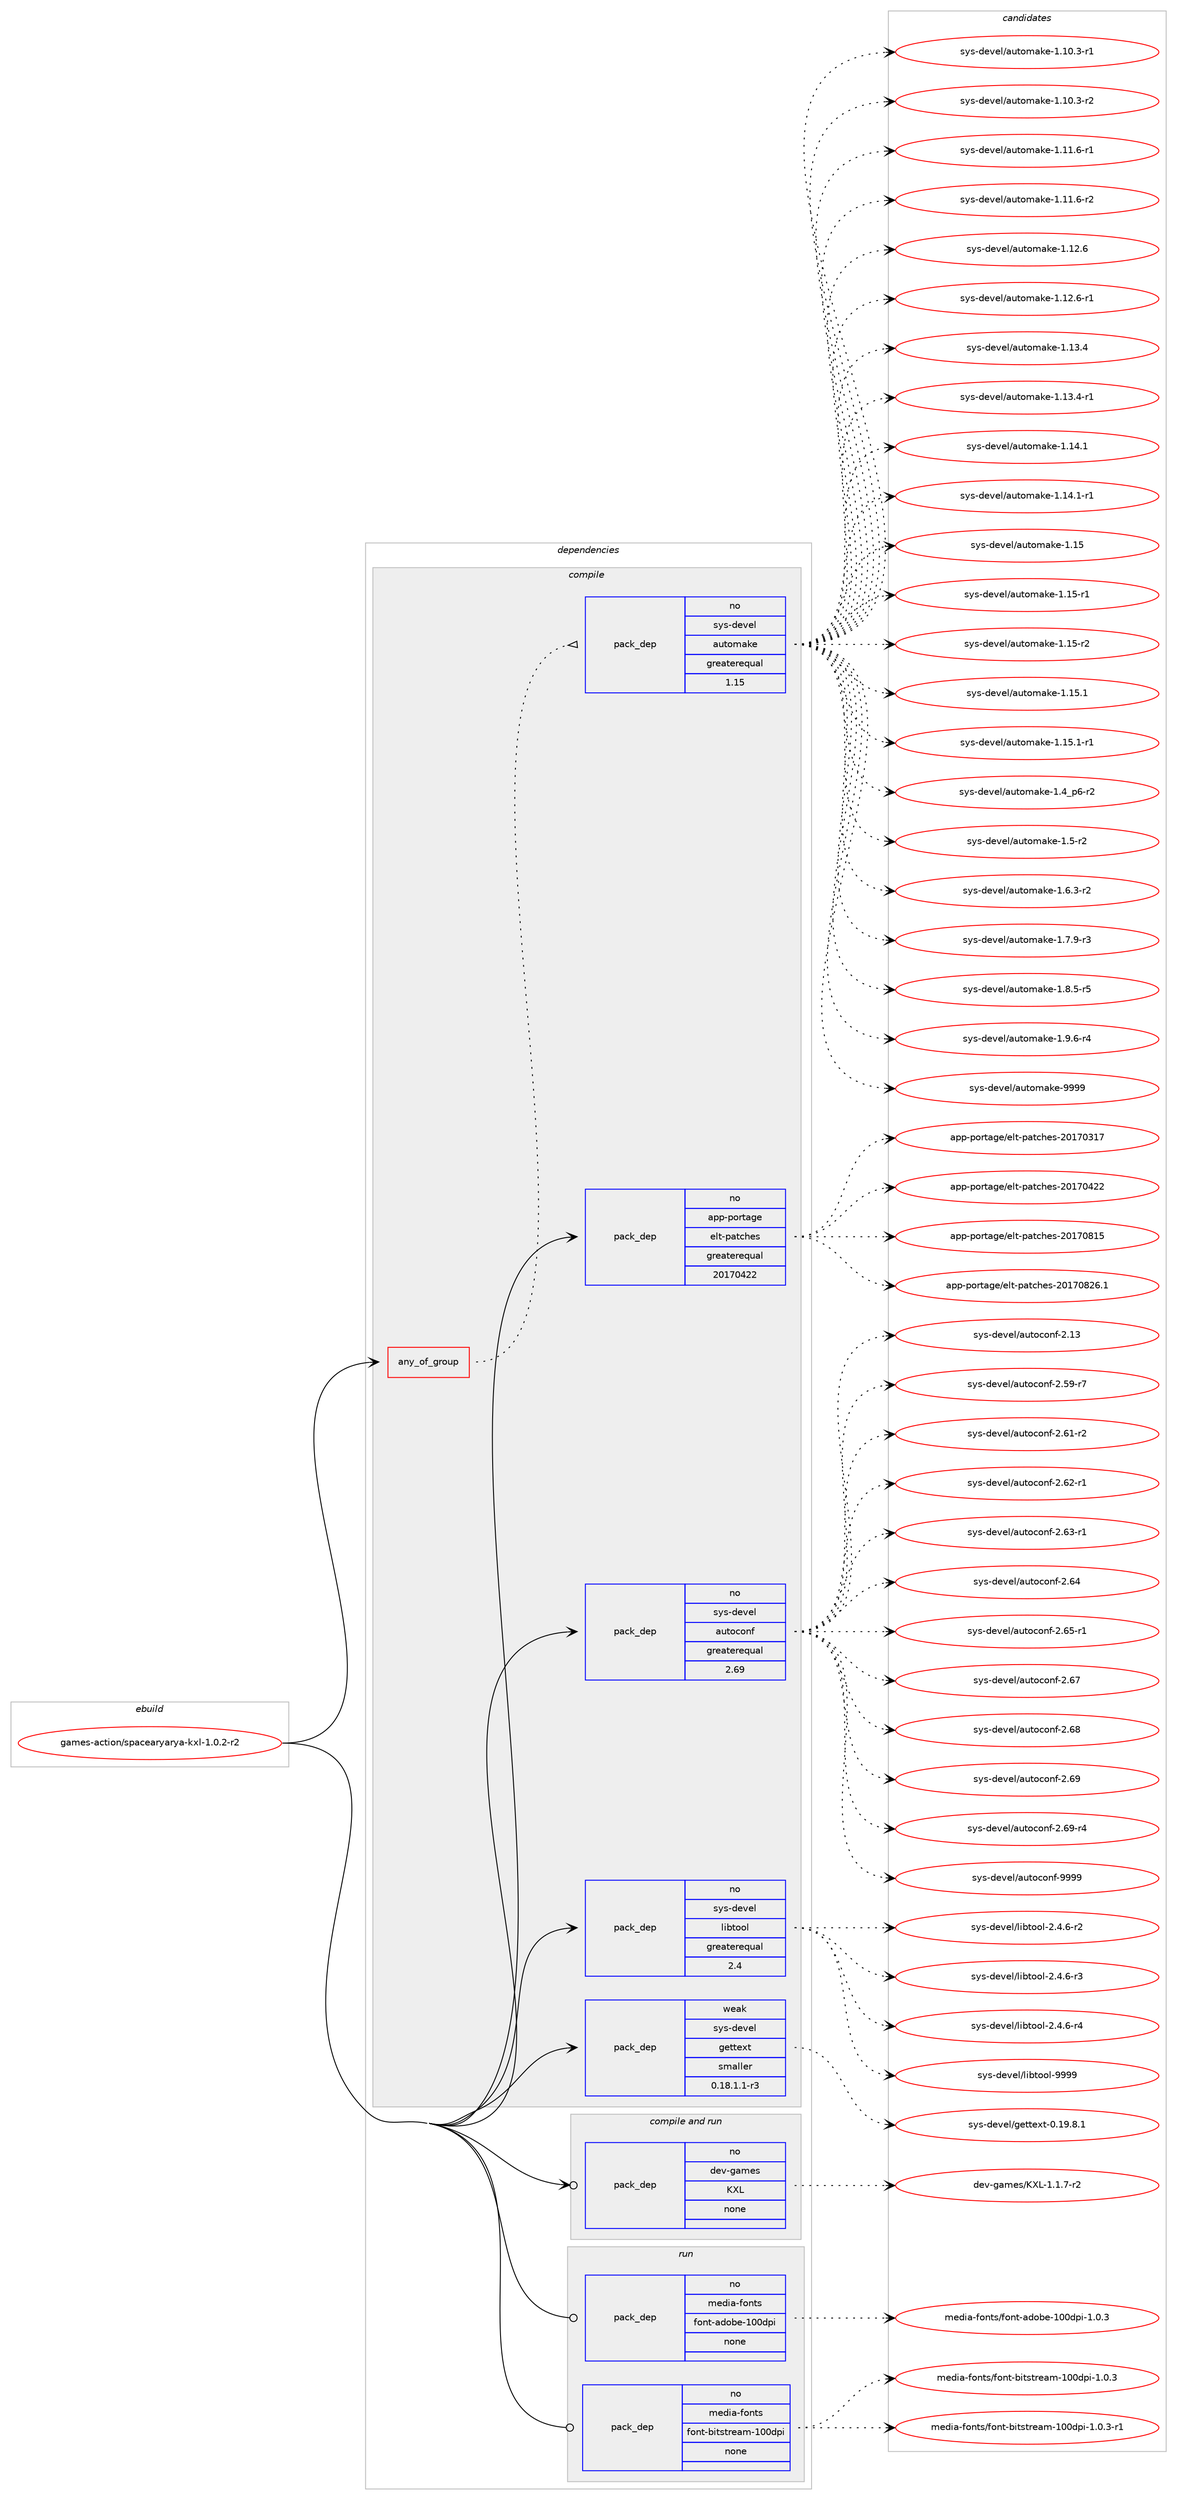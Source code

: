 digraph prolog {

# *************
# Graph options
# *************

newrank=true;
concentrate=true;
compound=true;
graph [rankdir=LR,fontname=Helvetica,fontsize=10,ranksep=1.5];#, ranksep=2.5, nodesep=0.2];
edge  [arrowhead=vee];
node  [fontname=Helvetica,fontsize=10];

# **********
# The ebuild
# **********

subgraph cluster_leftcol {
color=gray;
rank=same;
label=<<i>ebuild</i>>;
id [label="games-action/spacearyarya-kxl-1.0.2-r2", color=red, width=4, href="../games-action/spacearyarya-kxl-1.0.2-r2.svg"];
}

# ****************
# The dependencies
# ****************

subgraph cluster_midcol {
color=gray;
label=<<i>dependencies</i>>;
subgraph cluster_compile {
fillcolor="#eeeeee";
style=filled;
label=<<i>compile</i>>;
subgraph any4329 {
dependency293403 [label=<<TABLE BORDER="0" CELLBORDER="1" CELLSPACING="0" CELLPADDING="4"><TR><TD CELLPADDING="10">any_of_group</TD></TR></TABLE>>, shape=none, color=red];subgraph pack209348 {
dependency293404 [label=<<TABLE BORDER="0" CELLBORDER="1" CELLSPACING="0" CELLPADDING="4" WIDTH="220"><TR><TD ROWSPAN="6" CELLPADDING="30">pack_dep</TD></TR><TR><TD WIDTH="110">no</TD></TR><TR><TD>sys-devel</TD></TR><TR><TD>automake</TD></TR><TR><TD>greaterequal</TD></TR><TR><TD>1.15</TD></TR></TABLE>>, shape=none, color=blue];
}
dependency293403:e -> dependency293404:w [weight=20,style="dotted",arrowhead="oinv"];
}
id:e -> dependency293403:w [weight=20,style="solid",arrowhead="vee"];
subgraph pack209349 {
dependency293405 [label=<<TABLE BORDER="0" CELLBORDER="1" CELLSPACING="0" CELLPADDING="4" WIDTH="220"><TR><TD ROWSPAN="6" CELLPADDING="30">pack_dep</TD></TR><TR><TD WIDTH="110">no</TD></TR><TR><TD>app-portage</TD></TR><TR><TD>elt-patches</TD></TR><TR><TD>greaterequal</TD></TR><TR><TD>20170422</TD></TR></TABLE>>, shape=none, color=blue];
}
id:e -> dependency293405:w [weight=20,style="solid",arrowhead="vee"];
subgraph pack209350 {
dependency293406 [label=<<TABLE BORDER="0" CELLBORDER="1" CELLSPACING="0" CELLPADDING="4" WIDTH="220"><TR><TD ROWSPAN="6" CELLPADDING="30">pack_dep</TD></TR><TR><TD WIDTH="110">no</TD></TR><TR><TD>sys-devel</TD></TR><TR><TD>autoconf</TD></TR><TR><TD>greaterequal</TD></TR><TR><TD>2.69</TD></TR></TABLE>>, shape=none, color=blue];
}
id:e -> dependency293406:w [weight=20,style="solid",arrowhead="vee"];
subgraph pack209351 {
dependency293407 [label=<<TABLE BORDER="0" CELLBORDER="1" CELLSPACING="0" CELLPADDING="4" WIDTH="220"><TR><TD ROWSPAN="6" CELLPADDING="30">pack_dep</TD></TR><TR><TD WIDTH="110">no</TD></TR><TR><TD>sys-devel</TD></TR><TR><TD>libtool</TD></TR><TR><TD>greaterequal</TD></TR><TR><TD>2.4</TD></TR></TABLE>>, shape=none, color=blue];
}
id:e -> dependency293407:w [weight=20,style="solid",arrowhead="vee"];
subgraph pack209352 {
dependency293408 [label=<<TABLE BORDER="0" CELLBORDER="1" CELLSPACING="0" CELLPADDING="4" WIDTH="220"><TR><TD ROWSPAN="6" CELLPADDING="30">pack_dep</TD></TR><TR><TD WIDTH="110">weak</TD></TR><TR><TD>sys-devel</TD></TR><TR><TD>gettext</TD></TR><TR><TD>smaller</TD></TR><TR><TD>0.18.1.1-r3</TD></TR></TABLE>>, shape=none, color=blue];
}
id:e -> dependency293408:w [weight=20,style="solid",arrowhead="vee"];
}
subgraph cluster_compileandrun {
fillcolor="#eeeeee";
style=filled;
label=<<i>compile and run</i>>;
subgraph pack209353 {
dependency293409 [label=<<TABLE BORDER="0" CELLBORDER="1" CELLSPACING="0" CELLPADDING="4" WIDTH="220"><TR><TD ROWSPAN="6" CELLPADDING="30">pack_dep</TD></TR><TR><TD WIDTH="110">no</TD></TR><TR><TD>dev-games</TD></TR><TR><TD>KXL</TD></TR><TR><TD>none</TD></TR><TR><TD></TD></TR></TABLE>>, shape=none, color=blue];
}
id:e -> dependency293409:w [weight=20,style="solid",arrowhead="odotvee"];
}
subgraph cluster_run {
fillcolor="#eeeeee";
style=filled;
label=<<i>run</i>>;
subgraph pack209354 {
dependency293410 [label=<<TABLE BORDER="0" CELLBORDER="1" CELLSPACING="0" CELLPADDING="4" WIDTH="220"><TR><TD ROWSPAN="6" CELLPADDING="30">pack_dep</TD></TR><TR><TD WIDTH="110">no</TD></TR><TR><TD>media-fonts</TD></TR><TR><TD>font-adobe-100dpi</TD></TR><TR><TD>none</TD></TR><TR><TD></TD></TR></TABLE>>, shape=none, color=blue];
}
id:e -> dependency293410:w [weight=20,style="solid",arrowhead="odot"];
subgraph pack209355 {
dependency293411 [label=<<TABLE BORDER="0" CELLBORDER="1" CELLSPACING="0" CELLPADDING="4" WIDTH="220"><TR><TD ROWSPAN="6" CELLPADDING="30">pack_dep</TD></TR><TR><TD WIDTH="110">no</TD></TR><TR><TD>media-fonts</TD></TR><TR><TD>font-bitstream-100dpi</TD></TR><TR><TD>none</TD></TR><TR><TD></TD></TR></TABLE>>, shape=none, color=blue];
}
id:e -> dependency293411:w [weight=20,style="solid",arrowhead="odot"];
}
}

# **************
# The candidates
# **************

subgraph cluster_choices {
rank=same;
color=gray;
label=<<i>candidates</i>>;

subgraph choice209348 {
color=black;
nodesep=1;
choice11512111545100101118101108479711711611110997107101454946494846514511449 [label="sys-devel/automake-1.10.3-r1", color=red, width=4,href="../sys-devel/automake-1.10.3-r1.svg"];
choice11512111545100101118101108479711711611110997107101454946494846514511450 [label="sys-devel/automake-1.10.3-r2", color=red, width=4,href="../sys-devel/automake-1.10.3-r2.svg"];
choice11512111545100101118101108479711711611110997107101454946494946544511449 [label="sys-devel/automake-1.11.6-r1", color=red, width=4,href="../sys-devel/automake-1.11.6-r1.svg"];
choice11512111545100101118101108479711711611110997107101454946494946544511450 [label="sys-devel/automake-1.11.6-r2", color=red, width=4,href="../sys-devel/automake-1.11.6-r2.svg"];
choice1151211154510010111810110847971171161111099710710145494649504654 [label="sys-devel/automake-1.12.6", color=red, width=4,href="../sys-devel/automake-1.12.6.svg"];
choice11512111545100101118101108479711711611110997107101454946495046544511449 [label="sys-devel/automake-1.12.6-r1", color=red, width=4,href="../sys-devel/automake-1.12.6-r1.svg"];
choice1151211154510010111810110847971171161111099710710145494649514652 [label="sys-devel/automake-1.13.4", color=red, width=4,href="../sys-devel/automake-1.13.4.svg"];
choice11512111545100101118101108479711711611110997107101454946495146524511449 [label="sys-devel/automake-1.13.4-r1", color=red, width=4,href="../sys-devel/automake-1.13.4-r1.svg"];
choice1151211154510010111810110847971171161111099710710145494649524649 [label="sys-devel/automake-1.14.1", color=red, width=4,href="../sys-devel/automake-1.14.1.svg"];
choice11512111545100101118101108479711711611110997107101454946495246494511449 [label="sys-devel/automake-1.14.1-r1", color=red, width=4,href="../sys-devel/automake-1.14.1-r1.svg"];
choice115121115451001011181011084797117116111109971071014549464953 [label="sys-devel/automake-1.15", color=red, width=4,href="../sys-devel/automake-1.15.svg"];
choice1151211154510010111810110847971171161111099710710145494649534511449 [label="sys-devel/automake-1.15-r1", color=red, width=4,href="../sys-devel/automake-1.15-r1.svg"];
choice1151211154510010111810110847971171161111099710710145494649534511450 [label="sys-devel/automake-1.15-r2", color=red, width=4,href="../sys-devel/automake-1.15-r2.svg"];
choice1151211154510010111810110847971171161111099710710145494649534649 [label="sys-devel/automake-1.15.1", color=red, width=4,href="../sys-devel/automake-1.15.1.svg"];
choice11512111545100101118101108479711711611110997107101454946495346494511449 [label="sys-devel/automake-1.15.1-r1", color=red, width=4,href="../sys-devel/automake-1.15.1-r1.svg"];
choice115121115451001011181011084797117116111109971071014549465295112544511450 [label="sys-devel/automake-1.4_p6-r2", color=red, width=4,href="../sys-devel/automake-1.4_p6-r2.svg"];
choice11512111545100101118101108479711711611110997107101454946534511450 [label="sys-devel/automake-1.5-r2", color=red, width=4,href="../sys-devel/automake-1.5-r2.svg"];
choice115121115451001011181011084797117116111109971071014549465446514511450 [label="sys-devel/automake-1.6.3-r2", color=red, width=4,href="../sys-devel/automake-1.6.3-r2.svg"];
choice115121115451001011181011084797117116111109971071014549465546574511451 [label="sys-devel/automake-1.7.9-r3", color=red, width=4,href="../sys-devel/automake-1.7.9-r3.svg"];
choice115121115451001011181011084797117116111109971071014549465646534511453 [label="sys-devel/automake-1.8.5-r5", color=red, width=4,href="../sys-devel/automake-1.8.5-r5.svg"];
choice115121115451001011181011084797117116111109971071014549465746544511452 [label="sys-devel/automake-1.9.6-r4", color=red, width=4,href="../sys-devel/automake-1.9.6-r4.svg"];
choice115121115451001011181011084797117116111109971071014557575757 [label="sys-devel/automake-9999", color=red, width=4,href="../sys-devel/automake-9999.svg"];
dependency293404:e -> choice11512111545100101118101108479711711611110997107101454946494846514511449:w [style=dotted,weight="100"];
dependency293404:e -> choice11512111545100101118101108479711711611110997107101454946494846514511450:w [style=dotted,weight="100"];
dependency293404:e -> choice11512111545100101118101108479711711611110997107101454946494946544511449:w [style=dotted,weight="100"];
dependency293404:e -> choice11512111545100101118101108479711711611110997107101454946494946544511450:w [style=dotted,weight="100"];
dependency293404:e -> choice1151211154510010111810110847971171161111099710710145494649504654:w [style=dotted,weight="100"];
dependency293404:e -> choice11512111545100101118101108479711711611110997107101454946495046544511449:w [style=dotted,weight="100"];
dependency293404:e -> choice1151211154510010111810110847971171161111099710710145494649514652:w [style=dotted,weight="100"];
dependency293404:e -> choice11512111545100101118101108479711711611110997107101454946495146524511449:w [style=dotted,weight="100"];
dependency293404:e -> choice1151211154510010111810110847971171161111099710710145494649524649:w [style=dotted,weight="100"];
dependency293404:e -> choice11512111545100101118101108479711711611110997107101454946495246494511449:w [style=dotted,weight="100"];
dependency293404:e -> choice115121115451001011181011084797117116111109971071014549464953:w [style=dotted,weight="100"];
dependency293404:e -> choice1151211154510010111810110847971171161111099710710145494649534511449:w [style=dotted,weight="100"];
dependency293404:e -> choice1151211154510010111810110847971171161111099710710145494649534511450:w [style=dotted,weight="100"];
dependency293404:e -> choice1151211154510010111810110847971171161111099710710145494649534649:w [style=dotted,weight="100"];
dependency293404:e -> choice11512111545100101118101108479711711611110997107101454946495346494511449:w [style=dotted,weight="100"];
dependency293404:e -> choice115121115451001011181011084797117116111109971071014549465295112544511450:w [style=dotted,weight="100"];
dependency293404:e -> choice11512111545100101118101108479711711611110997107101454946534511450:w [style=dotted,weight="100"];
dependency293404:e -> choice115121115451001011181011084797117116111109971071014549465446514511450:w [style=dotted,weight="100"];
dependency293404:e -> choice115121115451001011181011084797117116111109971071014549465546574511451:w [style=dotted,weight="100"];
dependency293404:e -> choice115121115451001011181011084797117116111109971071014549465646534511453:w [style=dotted,weight="100"];
dependency293404:e -> choice115121115451001011181011084797117116111109971071014549465746544511452:w [style=dotted,weight="100"];
dependency293404:e -> choice115121115451001011181011084797117116111109971071014557575757:w [style=dotted,weight="100"];
}
subgraph choice209349 {
color=black;
nodesep=1;
choice97112112451121111141169710310147101108116451129711699104101115455048495548514955 [label="app-portage/elt-patches-20170317", color=red, width=4,href="../app-portage/elt-patches-20170317.svg"];
choice97112112451121111141169710310147101108116451129711699104101115455048495548525050 [label="app-portage/elt-patches-20170422", color=red, width=4,href="../app-portage/elt-patches-20170422.svg"];
choice97112112451121111141169710310147101108116451129711699104101115455048495548564953 [label="app-portage/elt-patches-20170815", color=red, width=4,href="../app-portage/elt-patches-20170815.svg"];
choice971121124511211111411697103101471011081164511297116991041011154550484955485650544649 [label="app-portage/elt-patches-20170826.1", color=red, width=4,href="../app-portage/elt-patches-20170826.1.svg"];
dependency293405:e -> choice97112112451121111141169710310147101108116451129711699104101115455048495548514955:w [style=dotted,weight="100"];
dependency293405:e -> choice97112112451121111141169710310147101108116451129711699104101115455048495548525050:w [style=dotted,weight="100"];
dependency293405:e -> choice97112112451121111141169710310147101108116451129711699104101115455048495548564953:w [style=dotted,weight="100"];
dependency293405:e -> choice971121124511211111411697103101471011081164511297116991041011154550484955485650544649:w [style=dotted,weight="100"];
}
subgraph choice209350 {
color=black;
nodesep=1;
choice115121115451001011181011084797117116111991111101024550464951 [label="sys-devel/autoconf-2.13", color=red, width=4,href="../sys-devel/autoconf-2.13.svg"];
choice1151211154510010111810110847971171161119911111010245504653574511455 [label="sys-devel/autoconf-2.59-r7", color=red, width=4,href="../sys-devel/autoconf-2.59-r7.svg"];
choice1151211154510010111810110847971171161119911111010245504654494511450 [label="sys-devel/autoconf-2.61-r2", color=red, width=4,href="../sys-devel/autoconf-2.61-r2.svg"];
choice1151211154510010111810110847971171161119911111010245504654504511449 [label="sys-devel/autoconf-2.62-r1", color=red, width=4,href="../sys-devel/autoconf-2.62-r1.svg"];
choice1151211154510010111810110847971171161119911111010245504654514511449 [label="sys-devel/autoconf-2.63-r1", color=red, width=4,href="../sys-devel/autoconf-2.63-r1.svg"];
choice115121115451001011181011084797117116111991111101024550465452 [label="sys-devel/autoconf-2.64", color=red, width=4,href="../sys-devel/autoconf-2.64.svg"];
choice1151211154510010111810110847971171161119911111010245504654534511449 [label="sys-devel/autoconf-2.65-r1", color=red, width=4,href="../sys-devel/autoconf-2.65-r1.svg"];
choice115121115451001011181011084797117116111991111101024550465455 [label="sys-devel/autoconf-2.67", color=red, width=4,href="../sys-devel/autoconf-2.67.svg"];
choice115121115451001011181011084797117116111991111101024550465456 [label="sys-devel/autoconf-2.68", color=red, width=4,href="../sys-devel/autoconf-2.68.svg"];
choice115121115451001011181011084797117116111991111101024550465457 [label="sys-devel/autoconf-2.69", color=red, width=4,href="../sys-devel/autoconf-2.69.svg"];
choice1151211154510010111810110847971171161119911111010245504654574511452 [label="sys-devel/autoconf-2.69-r4", color=red, width=4,href="../sys-devel/autoconf-2.69-r4.svg"];
choice115121115451001011181011084797117116111991111101024557575757 [label="sys-devel/autoconf-9999", color=red, width=4,href="../sys-devel/autoconf-9999.svg"];
dependency293406:e -> choice115121115451001011181011084797117116111991111101024550464951:w [style=dotted,weight="100"];
dependency293406:e -> choice1151211154510010111810110847971171161119911111010245504653574511455:w [style=dotted,weight="100"];
dependency293406:e -> choice1151211154510010111810110847971171161119911111010245504654494511450:w [style=dotted,weight="100"];
dependency293406:e -> choice1151211154510010111810110847971171161119911111010245504654504511449:w [style=dotted,weight="100"];
dependency293406:e -> choice1151211154510010111810110847971171161119911111010245504654514511449:w [style=dotted,weight="100"];
dependency293406:e -> choice115121115451001011181011084797117116111991111101024550465452:w [style=dotted,weight="100"];
dependency293406:e -> choice1151211154510010111810110847971171161119911111010245504654534511449:w [style=dotted,weight="100"];
dependency293406:e -> choice115121115451001011181011084797117116111991111101024550465455:w [style=dotted,weight="100"];
dependency293406:e -> choice115121115451001011181011084797117116111991111101024550465456:w [style=dotted,weight="100"];
dependency293406:e -> choice115121115451001011181011084797117116111991111101024550465457:w [style=dotted,weight="100"];
dependency293406:e -> choice1151211154510010111810110847971171161119911111010245504654574511452:w [style=dotted,weight="100"];
dependency293406:e -> choice115121115451001011181011084797117116111991111101024557575757:w [style=dotted,weight="100"];
}
subgraph choice209351 {
color=black;
nodesep=1;
choice1151211154510010111810110847108105981161111111084550465246544511450 [label="sys-devel/libtool-2.4.6-r2", color=red, width=4,href="../sys-devel/libtool-2.4.6-r2.svg"];
choice1151211154510010111810110847108105981161111111084550465246544511451 [label="sys-devel/libtool-2.4.6-r3", color=red, width=4,href="../sys-devel/libtool-2.4.6-r3.svg"];
choice1151211154510010111810110847108105981161111111084550465246544511452 [label="sys-devel/libtool-2.4.6-r4", color=red, width=4,href="../sys-devel/libtool-2.4.6-r4.svg"];
choice1151211154510010111810110847108105981161111111084557575757 [label="sys-devel/libtool-9999", color=red, width=4,href="../sys-devel/libtool-9999.svg"];
dependency293407:e -> choice1151211154510010111810110847108105981161111111084550465246544511450:w [style=dotted,weight="100"];
dependency293407:e -> choice1151211154510010111810110847108105981161111111084550465246544511451:w [style=dotted,weight="100"];
dependency293407:e -> choice1151211154510010111810110847108105981161111111084550465246544511452:w [style=dotted,weight="100"];
dependency293407:e -> choice1151211154510010111810110847108105981161111111084557575757:w [style=dotted,weight="100"];
}
subgraph choice209352 {
color=black;
nodesep=1;
choice1151211154510010111810110847103101116116101120116454846495746564649 [label="sys-devel/gettext-0.19.8.1", color=red, width=4,href="../sys-devel/gettext-0.19.8.1.svg"];
dependency293408:e -> choice1151211154510010111810110847103101116116101120116454846495746564649:w [style=dotted,weight="100"];
}
subgraph choice209353 {
color=black;
nodesep=1;
choice1001011184510397109101115477588764549464946554511450 [label="dev-games/KXL-1.1.7-r2", color=red, width=4,href="../dev-games/KXL-1.1.7-r2.svg"];
dependency293409:e -> choice1001011184510397109101115477588764549464946554511450:w [style=dotted,weight="100"];
}
subgraph choice209354 {
color=black;
nodesep=1;
choice10910110010597451021111101161154710211111011645971001119810145494848100112105454946484651 [label="media-fonts/font-adobe-100dpi-1.0.3", color=red, width=4,href="../media-fonts/font-adobe-100dpi-1.0.3.svg"];
dependency293410:e -> choice10910110010597451021111101161154710211111011645971001119810145494848100112105454946484651:w [style=dotted,weight="100"];
}
subgraph choice209355 {
color=black;
nodesep=1;
choice10910110010597451021111101161154710211111011645981051161151161141019710945494848100112105454946484651 [label="media-fonts/font-bitstream-100dpi-1.0.3", color=red, width=4,href="../media-fonts/font-bitstream-100dpi-1.0.3.svg"];
choice109101100105974510211111011611547102111110116459810511611511611410197109454948481001121054549464846514511449 [label="media-fonts/font-bitstream-100dpi-1.0.3-r1", color=red, width=4,href="../media-fonts/font-bitstream-100dpi-1.0.3-r1.svg"];
dependency293411:e -> choice10910110010597451021111101161154710211111011645981051161151161141019710945494848100112105454946484651:w [style=dotted,weight="100"];
dependency293411:e -> choice109101100105974510211111011611547102111110116459810511611511611410197109454948481001121054549464846514511449:w [style=dotted,weight="100"];
}
}

}
